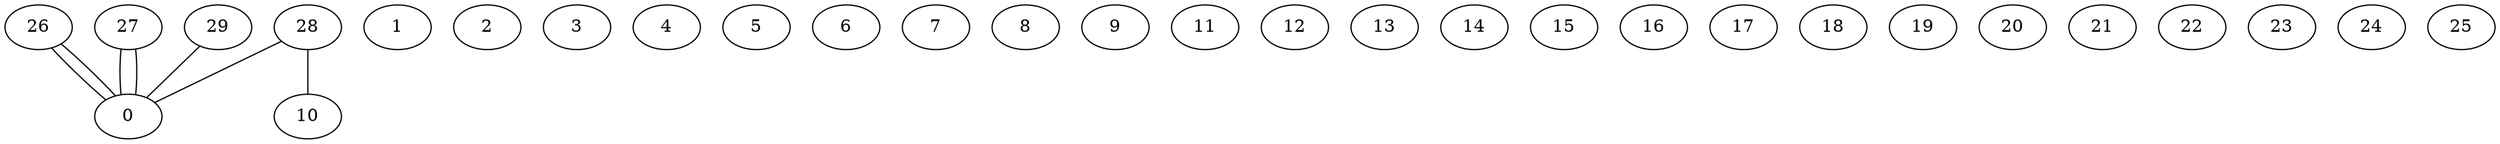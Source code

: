 graph G {
0;
1;
2;
3;
4;
5;
6;
7;
8;
9;
10;
11;
12;
13;
14;
15;
16;
17;
18;
19;
20;
21;
22;
23;
24;
25;
26;
27;
28;
29;
29--0 ;
28--10 ;
28--0 ;
27--0 ;
27--0 ;
26--0 ;
26--0 ;
}
